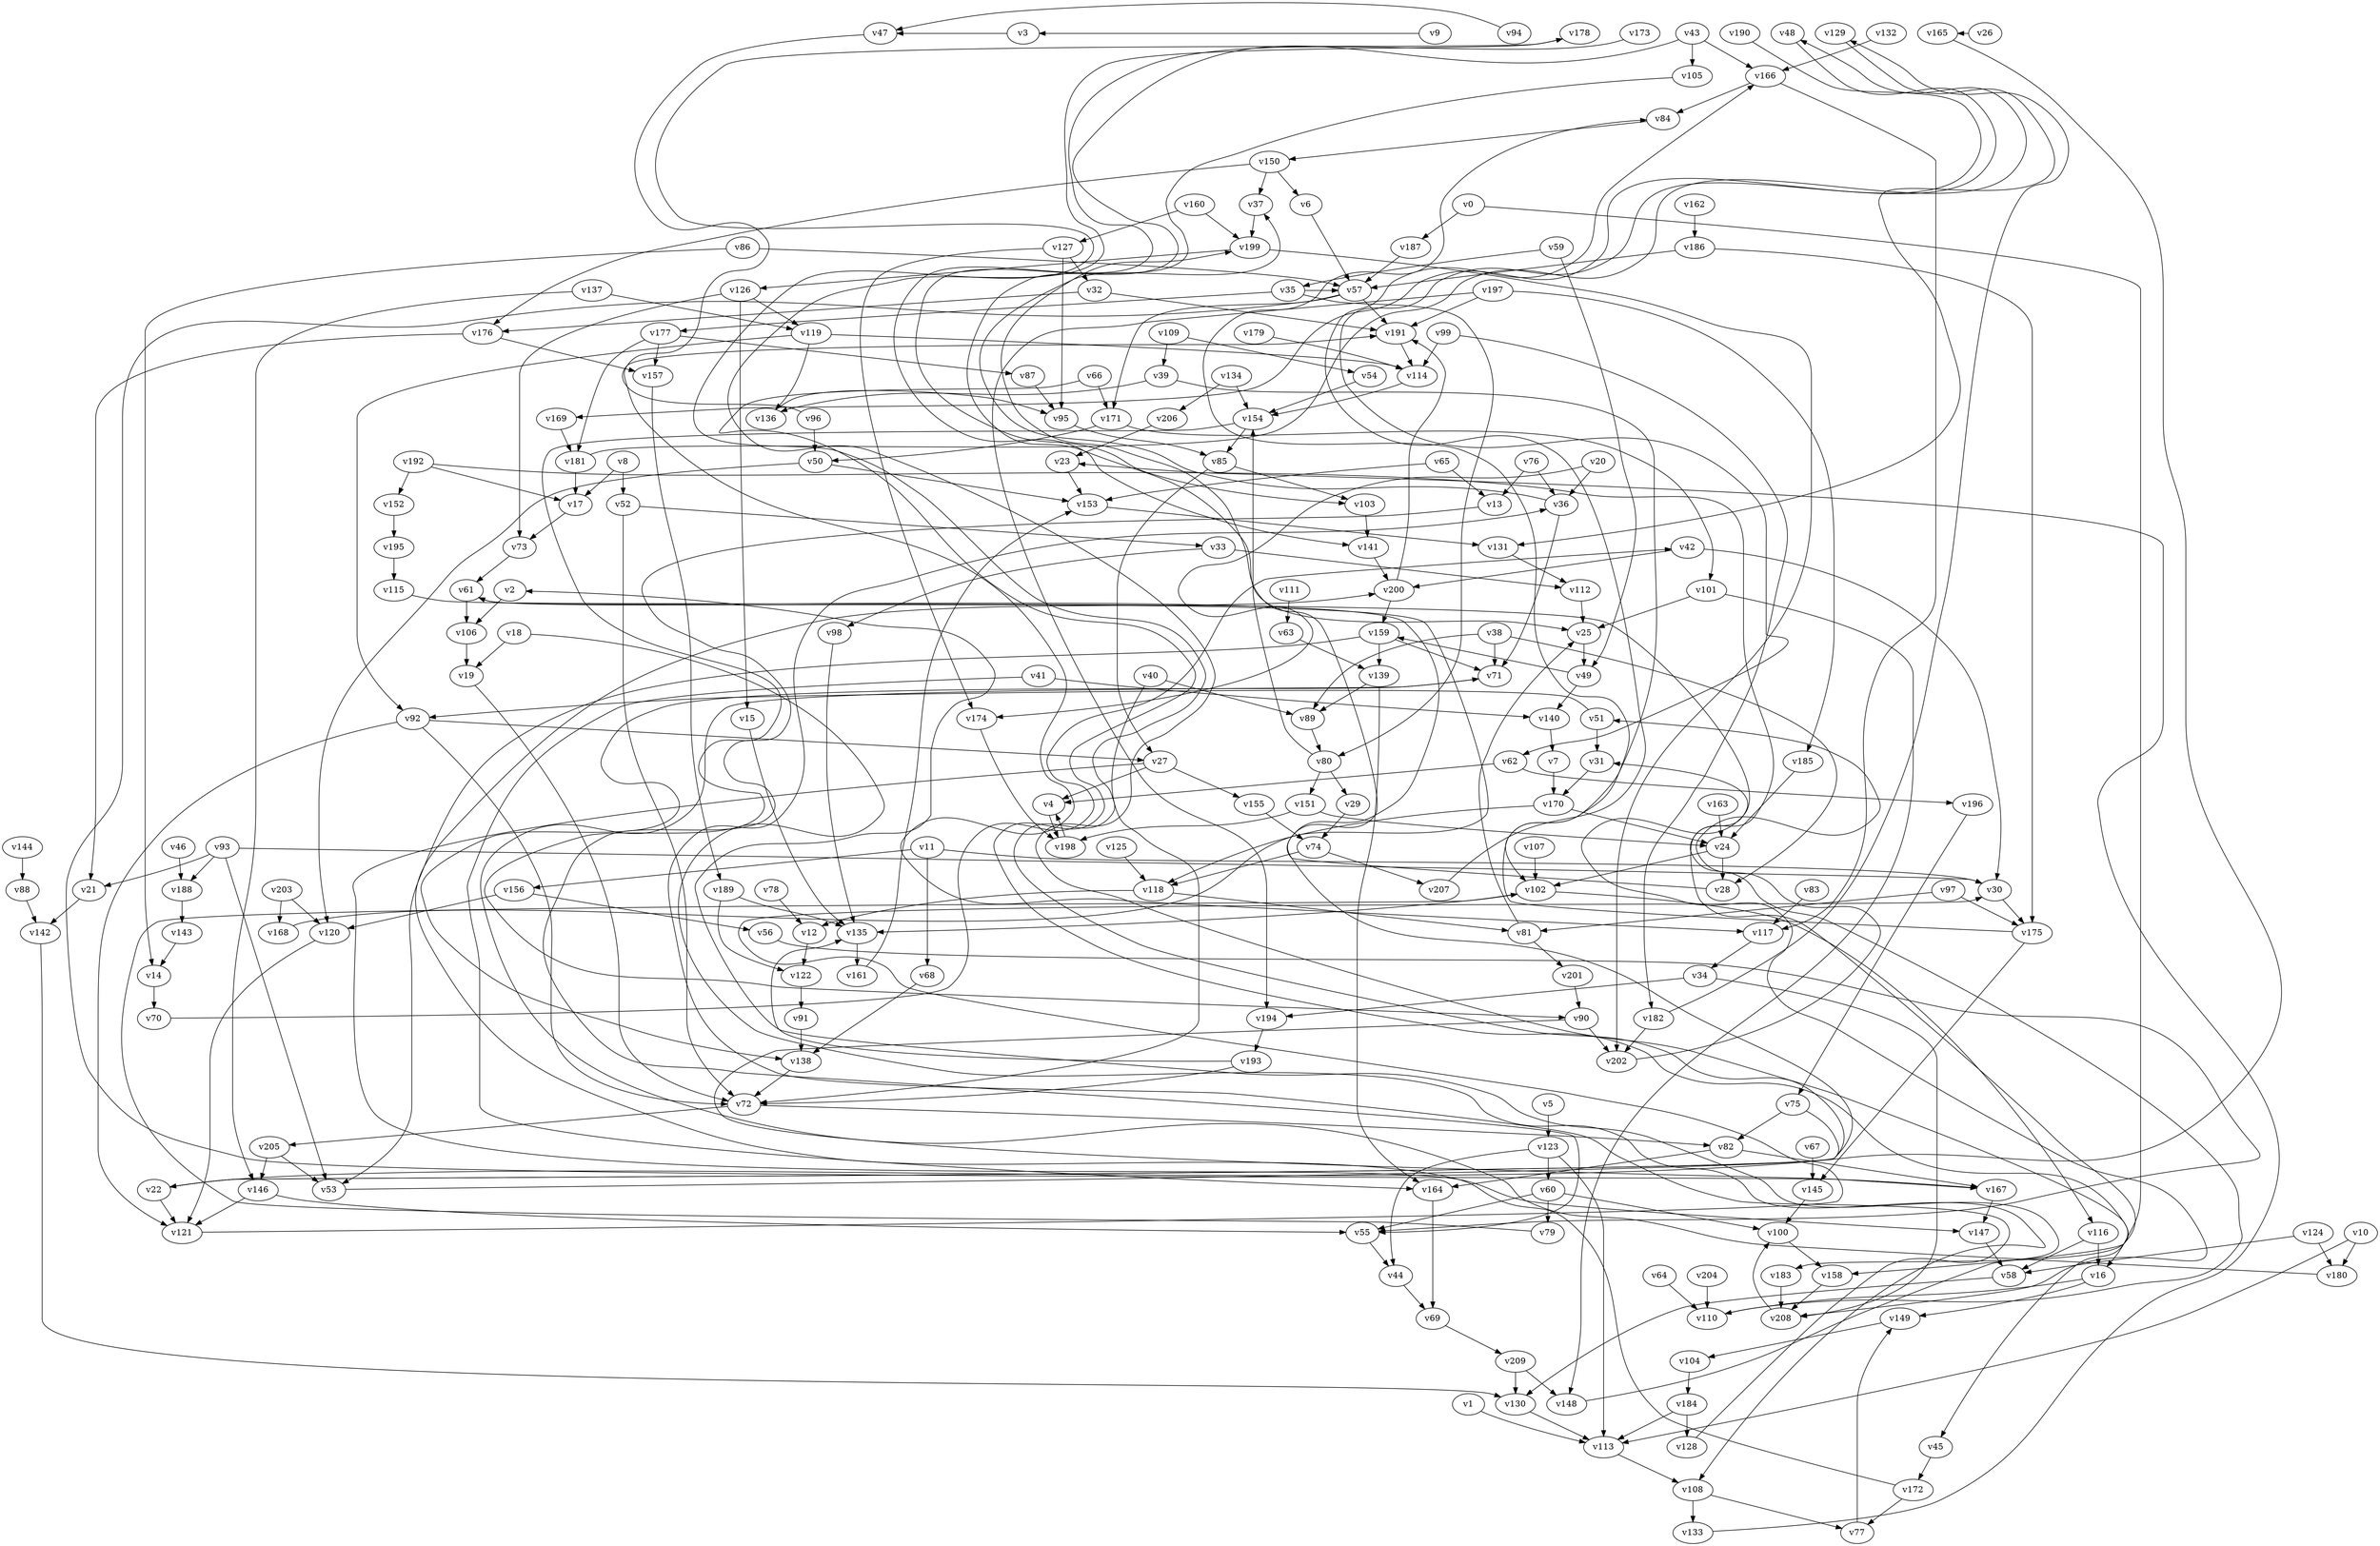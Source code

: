 // Benchmark game 307 - 210 vertices
// time_bound: 24
// targets: v187
digraph G {
    v0 [name="v0", player=0];
    v1 [name="v1", player=0];
    v2 [name="v2", player=1];
    v3 [name="v3", player=0];
    v4 [name="v4", player=0];
    v5 [name="v5", player=0];
    v6 [name="v6", player=0];
    v7 [name="v7", player=1];
    v8 [name="v8", player=0];
    v9 [name="v9", player=0];
    v10 [name="v10", player=1];
    v11 [name="v11", player=0];
    v12 [name="v12", player=1];
    v13 [name="v13", player=1];
    v14 [name="v14", player=0];
    v15 [name="v15", player=1];
    v16 [name="v16", player=1];
    v17 [name="v17", player=0];
    v18 [name="v18", player=0];
    v19 [name="v19", player=0];
    v20 [name="v20", player=1];
    v21 [name="v21", player=1];
    v22 [name="v22", player=0];
    v23 [name="v23", player=0];
    v24 [name="v24", player=1];
    v25 [name="v25", player=0];
    v26 [name="v26", player=0];
    v27 [name="v27", player=0];
    v28 [name="v28", player=1];
    v29 [name="v29", player=1];
    v30 [name="v30", player=1];
    v31 [name="v31", player=0];
    v32 [name="v32", player=1];
    v33 [name="v33", player=0];
    v34 [name="v34", player=1];
    v35 [name="v35", player=0];
    v36 [name="v36", player=1];
    v37 [name="v37", player=1];
    v38 [name="v38", player=1];
    v39 [name="v39", player=1];
    v40 [name="v40", player=0];
    v41 [name="v41", player=0];
    v42 [name="v42", player=1];
    v43 [name="v43", player=1];
    v44 [name="v44", player=1];
    v45 [name="v45", player=1];
    v46 [name="v46", player=0];
    v47 [name="v47", player=0];
    v48 [name="v48", player=0];
    v49 [name="v49", player=1];
    v50 [name="v50", player=0];
    v51 [name="v51", player=0];
    v52 [name="v52", player=1];
    v53 [name="v53", player=0];
    v54 [name="v54", player=0];
    v55 [name="v55", player=0];
    v56 [name="v56", player=0];
    v57 [name="v57", player=1];
    v58 [name="v58", player=0];
    v59 [name="v59", player=1];
    v60 [name="v60", player=1];
    v61 [name="v61", player=1];
    v62 [name="v62", player=1];
    v63 [name="v63", player=1];
    v64 [name="v64", player=0];
    v65 [name="v65", player=1];
    v66 [name="v66", player=1];
    v67 [name="v67", player=1];
    v68 [name="v68", player=0];
    v69 [name="v69", player=0];
    v70 [name="v70", player=1];
    v71 [name="v71", player=0];
    v72 [name="v72", player=1];
    v73 [name="v73", player=0];
    v74 [name="v74", player=0];
    v75 [name="v75", player=0];
    v76 [name="v76", player=0];
    v77 [name="v77", player=1];
    v78 [name="v78", player=0];
    v79 [name="v79", player=1];
    v80 [name="v80", player=0];
    v81 [name="v81", player=1];
    v82 [name="v82", player=1];
    v83 [name="v83", player=1];
    v84 [name="v84", player=0];
    v85 [name="v85", player=0];
    v86 [name="v86", player=1];
    v87 [name="v87", player=1];
    v88 [name="v88", player=0];
    v89 [name="v89", player=0];
    v90 [name="v90", player=0];
    v91 [name="v91", player=1];
    v92 [name="v92", player=1];
    v93 [name="v93", player=1];
    v94 [name="v94", player=1];
    v95 [name="v95", player=0];
    v96 [name="v96", player=0];
    v97 [name="v97", player=1];
    v98 [name="v98", player=1];
    v99 [name="v99", player=1];
    v100 [name="v100", player=1];
    v101 [name="v101", player=1];
    v102 [name="v102", player=1];
    v103 [name="v103", player=0];
    v104 [name="v104", player=0];
    v105 [name="v105", player=1];
    v106 [name="v106", player=1];
    v107 [name="v107", player=0];
    v108 [name="v108", player=1];
    v109 [name="v109", player=1];
    v110 [name="v110", player=0];
    v111 [name="v111", player=0];
    v112 [name="v112", player=1];
    v113 [name="v113", player=1];
    v114 [name="v114", player=1];
    v115 [name="v115", player=1];
    v116 [name="v116", player=1];
    v117 [name="v117", player=1];
    v118 [name="v118", player=0];
    v119 [name="v119", player=0];
    v120 [name="v120", player=1];
    v121 [name="v121", player=1];
    v122 [name="v122", player=1];
    v123 [name="v123", player=1];
    v124 [name="v124", player=1];
    v125 [name="v125", player=1];
    v126 [name="v126", player=1];
    v127 [name="v127", player=1];
    v128 [name="v128", player=1];
    v129 [name="v129", player=0];
    v130 [name="v130", player=1];
    v131 [name="v131", player=1];
    v132 [name="v132", player=0];
    v133 [name="v133", player=0];
    v134 [name="v134", player=1];
    v135 [name="v135", player=0];
    v136 [name="v136", player=1];
    v137 [name="v137", player=1];
    v138 [name="v138", player=1];
    v139 [name="v139", player=1];
    v140 [name="v140", player=1];
    v141 [name="v141", player=0];
    v142 [name="v142", player=1];
    v143 [name="v143", player=1];
    v144 [name="v144", player=1];
    v145 [name="v145", player=1];
    v146 [name="v146", player=0];
    v147 [name="v147", player=0];
    v148 [name="v148", player=0];
    v149 [name="v149", player=0];
    v150 [name="v150", player=1];
    v151 [name="v151", player=1];
    v152 [name="v152", player=0];
    v153 [name="v153", player=0];
    v154 [name="v154", player=1];
    v155 [name="v155", player=1];
    v156 [name="v156", player=1];
    v157 [name="v157", player=1];
    v158 [name="v158", player=1];
    v159 [name="v159", player=0];
    v160 [name="v160", player=1];
    v161 [name="v161", player=1];
    v162 [name="v162", player=1];
    v163 [name="v163", player=0];
    v164 [name="v164", player=1];
    v165 [name="v165", player=1];
    v166 [name="v166", player=1];
    v167 [name="v167", player=0];
    v168 [name="v168", player=1];
    v169 [name="v169", player=0];
    v170 [name="v170", player=0];
    v171 [name="v171", player=1];
    v172 [name="v172", player=1];
    v173 [name="v173", player=0];
    v174 [name="v174", player=0];
    v175 [name="v175", player=0];
    v176 [name="v176", player=0];
    v177 [name="v177", player=1];
    v178 [name="v178", player=0];
    v179 [name="v179", player=0];
    v180 [name="v180", player=0];
    v181 [name="v181", player=0];
    v182 [name="v182", player=0];
    v183 [name="v183", player=1];
    v184 [name="v184", player=1];
    v185 [name="v185", player=0];
    v186 [name="v186", player=1];
    v187 [name="v187", player=0, target=1];
    v188 [name="v188", player=0];
    v189 [name="v189", player=1];
    v190 [name="v190", player=0];
    v191 [name="v191", player=0];
    v192 [name="v192", player=1];
    v193 [name="v193", player=1];
    v194 [name="v194", player=0];
    v195 [name="v195", player=0];
    v196 [name="v196", player=0];
    v197 [name="v197", player=0];
    v198 [name="v198", player=0];
    v199 [name="v199", player=1];
    v200 [name="v200", player=1];
    v201 [name="v201", player=1];
    v202 [name="v202", player=1];
    v203 [name="v203", player=0];
    v204 [name="v204", player=1];
    v205 [name="v205", player=1];
    v206 [name="v206", player=1];
    v207 [name="v207", player=0];
    v208 [name="v208", player=1];
    v209 [name="v209", player=1];

    v0 -> v16;
    v1 -> v113;
    v2 -> v106;
    v3 -> v47 [constraint="t mod 5 == 2"];
    v4 -> v198;
    v5 -> v123;
    v6 -> v57;
    v7 -> v170;
    v8 -> v52;
    v9 -> v3 [constraint="t >= 3"];
    v10 -> v113 [constraint="t mod 2 == 0"];
    v11 -> v156;
    v12 -> v122;
    v13 -> v55 [constraint="t >= 5"];
    v14 -> v70;
    v15 -> v135;
    v16 -> v149;
    v17 -> v73;
    v18 -> v108 [constraint="t >= 3"];
    v19 -> v72;
    v20 -> v174 [constraint="t < 8"];
    v21 -> v142;
    v22 -> v61 [constraint="t >= 2"];
    v23 -> v153;
    v24 -> v102;
    v25 -> v49;
    v26 -> v165 [constraint="t mod 5 == 4"];
    v27 -> v147 [constraint="t mod 2 == 0"];
    v28 -> v199 [constraint="t >= 5"];
    v29 -> v74;
    v30 -> v175;
    v31 -> v170;
    v32 -> v176;
    v33 -> v98;
    v34 -> v208;
    v35 -> v57 [constraint="t < 8"];
    v36 -> v37 [constraint="t < 10"];
    v37 -> v199;
    v38 -> v28;
    v39 -> v136;
    v40 -> v89;
    v41 -> v164;
    v42 -> v200;
    v43 -> v103 [constraint="t >= 4"];
    v44 -> v69;
    v45 -> v172;
    v46 -> v188;
    v47 -> v117 [constraint="t mod 4 == 0"];
    v48 -> v62 [constraint="t < 9"];
    v49 -> v159 [constraint="t >= 4"];
    v50 -> v153;
    v51 -> v92 [constraint="t mod 4 == 2"];
    v52 -> v72;
    v53 -> v178 [constraint="t mod 5 == 2"];
    v54 -> v154;
    v55 -> v44;
    v56 -> v55 [constraint="t >= 1"];
    v57 -> v167 [constraint="t < 5"];
    v58 -> v130 [constraint="t >= 3"];
    v59 -> v35;
    v60 -> v79;
    v61 -> v106;
    v62 -> v4;
    v63 -> v139;
    v64 -> v110;
    v65 -> v153;
    v66 -> v45 [constraint="t < 11"];
    v67 -> v145;
    v68 -> v138;
    v69 -> v209;
    v70 -> v42 [constraint="t >= 4"];
    v71 -> v138 [constraint="t mod 2 == 1"];
    v72 -> v82;
    v73 -> v61;
    v74 -> v207;
    v75 -> v22 [constraint="t mod 2 == 1"];
    v76 -> v36;
    v77 -> v149;
    v78 -> v12;
    v79 -> v102 [constraint="t < 9"];
    v80 -> v151 [constraint="t mod 3 == 0"];
    v81 -> v25;
    v82 -> v167;
    v83 -> v117;
    v84 -> v150;
    v85 -> v103;
    v86 -> v14;
    v87 -> v95;
    v88 -> v142;
    v89 -> v80;
    v90 -> v167 [constraint="t mod 5 == 0"];
    v91 -> v138;
    v92 -> v121;
    v93 -> v30;
    v94 -> v47 [constraint="t >= 5"];
    v95 -> v85;
    v96 -> v191 [constraint="t mod 3 == 2"];
    v97 -> v81;
    v98 -> v135;
    v99 -> v114;
    v100 -> v158;
    v101 -> v25;
    v102 -> v135;
    v103 -> v141;
    v104 -> v184;
    v105 -> v25 [constraint="t < 8"];
    v106 -> v19;
    v107 -> v102;
    v108 -> v133;
    v109 -> v54;
    v110 -> v31 [constraint="t mod 2 == 0"];
    v111 -> v63;
    v112 -> v25;
    v113 -> v108;
    v114 -> v154;
    v115 -> v208 [constraint="t mod 3 == 2"];
    v116 -> v16;
    v117 -> v34;
    v118 -> v12;
    v119 -> v114;
    v120 -> v121;
    v121 -> v30 [constraint="t < 7"];
    v122 -> v91;
    v123 -> v44;
    v124 -> v58;
    v125 -> v118;
    v126 -> v119;
    v127 -> v32;
    v128 -> v36 [constraint="t < 9"];
    v129 -> v131 [constraint="t < 11"];
    v130 -> v113;
    v131 -> v112;
    v132 -> v166;
    v133 -> v23 [constraint="t >= 5"];
    v134 -> v206;
    v135 -> v161;
    v136 -> v95 [constraint="t >= 2"];
    v137 -> v146;
    v138 -> v72;
    v139 -> v164;
    v140 -> v7;
    v141 -> v200;
    v142 -> v130;
    v143 -> v14;
    v144 -> v88;
    v145 -> v100;
    v146 -> v121;
    v147 -> v58;
    v148 -> v2 [constraint="t >= 4"];
    v149 -> v104;
    v150 -> v6;
    v151 -> v24;
    v152 -> v195;
    v153 -> v131;
    v154 -> v90 [constraint="t < 12"];
    v155 -> v74;
    v156 -> v120;
    v157 -> v189;
    v158 -> v208;
    v159 -> v139;
    v160 -> v199;
    v161 -> v153;
    v162 -> v186;
    v163 -> v24;
    v164 -> v69;
    v165 -> v22 [constraint="t >= 5"];
    v166 -> v84;
    v167 -> v147;
    v168 -> v61 [constraint="t mod 3 == 2"];
    v169 -> v181;
    v170 -> v24;
    v171 -> v101;
    v172 -> v200 [constraint="t mod 4 == 1"];
    v173 -> v141 [constraint="t >= 3"];
    v174 -> v198;
    v175 -> v84 [constraint="t >= 3"];
    v176 -> v21;
    v177 -> v181;
    v178 -> v158 [constraint="t mod 3 == 1"];
    v179 -> v114;
    v180 -> v71 [constraint="t < 9"];
    v181 -> v48 [constraint="t mod 3 == 1"];
    v182 -> v129 [constraint="t >= 3"];
    v183 -> v208;
    v184 -> v113;
    v185 -> v24;
    v186 -> v57;
    v187 -> v57;
    v188 -> v143;
    v189 -> v122;
    v190 -> v169 [constraint="t mod 5 == 1"];
    v191 -> v114;
    v192 -> v183 [constraint="t mod 2 == 1"];
    v193 -> v135 [constraint="t < 10"];
    v194 -> v193;
    v195 -> v115;
    v196 -> v75;
    v197 -> v185;
    v198 -> v4 [constraint="t mod 5 == 1"];
    v199 -> v126;
    v200 -> v159;
    v201 -> v90;
    v202 -> v51 [constraint="t >= 3"];
    v203 -> v120;
    v204 -> v110;
    v205 -> v146;
    v206 -> v23;
    v207 -> v166 [constraint="t >= 4"];
    v208 -> v100;
    v209 -> v130;
    v93 -> v188;
    v33 -> v112;
    v86 -> v57;
    v22 -> v121;
    v184 -> v128;
    v93 -> v21;
    v192 -> v152;
    v75 -> v82;
    v65 -> v13;
    v80 -> v29;
    v159 -> v53;
    v38 -> v71;
    v57 -> v171;
    v36 -> v71;
    v90 -> v202;
    v43 -> v105;
    v11 -> v68;
    v92 -> v27;
    v38 -> v89;
    v186 -> v175;
    v57 -> v191;
    v154 -> v85;
    v92 -> v72;
    v80 -> v154;
    v59 -> v49;
    v150 -> v37;
    v35 -> v177;
    v209 -> v148;
    v203 -> v168;
    v85 -> v27;
    v127 -> v174;
    v171 -> v50;
    v42 -> v30;
    v175 -> v145;
    v41 -> v140;
    v24 -> v28;
    v116 -> v58;
    v182 -> v202;
    v137 -> v119;
    v126 -> v15;
    v8 -> v17;
    v108 -> v77;
    v192 -> v17;
    v27 -> v155;
    v99 -> v182;
    v102 -> v116;
    v52 -> v33;
    v50 -> v120;
    v127 -> v95;
    v16 -> v110;
    v119 -> v136;
    v172 -> v77;
    v159 -> v71;
    v181 -> v17;
    v72 -> v205;
    v123 -> v60;
    v197 -> v194;
    v189 -> v135;
    v101 -> v148;
    v35 -> v80;
    v27 -> v4;
    v205 -> v53;
    v197 -> v191;
    v18 -> v19;
    v93 -> v53;
    v51 -> v31;
    v0 -> v187;
    v156 -> v56;
    v151 -> v198;
    v81 -> v201;
    v60 -> v100;
    v39 -> v102;
    v177 -> v157;
    v193 -> v72;
    v66 -> v171;
    v32 -> v191;
    v11 -> v30;
    v176 -> v157;
    v118 -> v81;
    v96 -> v50;
    v10 -> v180;
    v139 -> v89;
    v74 -> v118;
    v49 -> v140;
    v109 -> v39;
    v166 -> v117;
    v160 -> v127;
    v199 -> v202;
    v177 -> v87;
    v97 -> v175;
    v134 -> v154;
    v82 -> v164;
    v34 -> v194;
    v146 -> v55;
    v124 -> v180;
    v119 -> v92;
    v76 -> v13;
    v123 -> v113;
    v60 -> v55;
    v126 -> v73;
    v62 -> v196;
    v170 -> v118;
    v20 -> v36;
    v40 -> v72;
    v200 -> v191;
    v150 -> v176;
    v43 -> v166;
}

